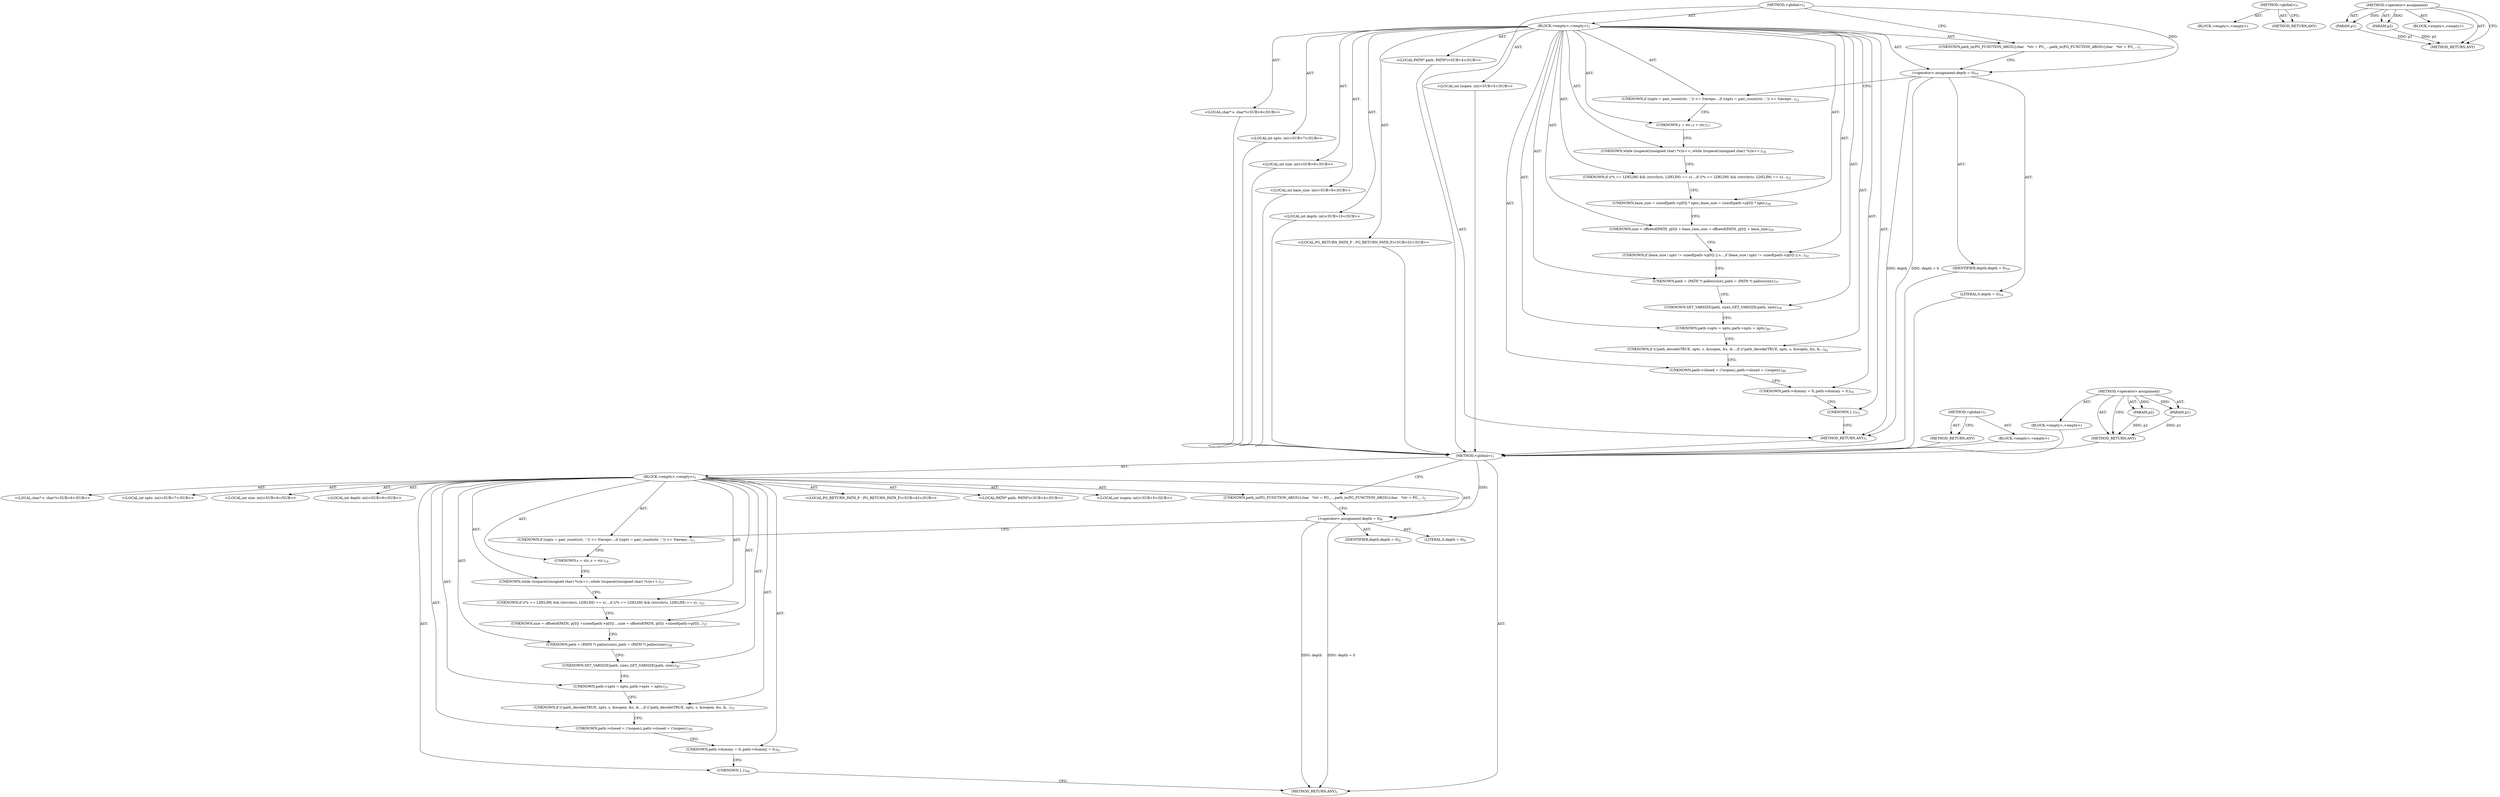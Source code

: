 digraph "&lt;operator&gt;.assignment" {
vulnerable_6 [label=<(METHOD,&lt;global&gt;)<SUB>1</SUB>>];
vulnerable_7 [label=<(BLOCK,&lt;empty&gt;,&lt;empty&gt;)<SUB>1</SUB>>];
vulnerable_8 [label=<(UNKNOWN,path_in(PG_FUNCTION_ARGS)
{
	char	   *str = PG_...,path_in(PG_FUNCTION_ARGS)
{
	char	   *str = PG_...)<SUB>1</SUB>>];
vulnerable_9 [label="<(LOCAL,PATH* path: PATH*)<SUB>4</SUB>>"];
vulnerable_10 [label="<(LOCAL,int isopen: int)<SUB>5</SUB>>"];
vulnerable_11 [label="<(LOCAL,char* s: char*)<SUB>6</SUB>>"];
vulnerable_12 [label="<(LOCAL,int npts: int)<SUB>7</SUB>>"];
vulnerable_13 [label="<(LOCAL,int size: int)<SUB>8</SUB>>"];
vulnerable_14 [label="<(LOCAL,int depth: int)<SUB>9</SUB>>"];
vulnerable_15 [label=<(&lt;operator&gt;.assignment,depth = 0)<SUB>9</SUB>>];
vulnerable_16 [label=<(IDENTIFIER,depth,depth = 0)<SUB>9</SUB>>];
vulnerable_17 [label=<(LITERAL,0,depth = 0)<SUB>9</SUB>>];
vulnerable_18 [label=<(UNKNOWN,if ((npts = pair_count(str, ',')) &lt;= 0)
		erepo...,if ((npts = pair_count(str, ',')) &lt;= 0)
		erepo...)<SUB>11</SUB>>];
vulnerable_19 [label=<(UNKNOWN,s = str;,s = str;)<SUB>16</SUB>>];
vulnerable_20 [label=<(UNKNOWN,while (isspace((unsigned char) *s))
		s++;,while (isspace((unsigned char) *s))
		s++;)<SUB>17</SUB>>];
vulnerable_21 [label=<(UNKNOWN,if ((*s == LDELIM) &amp;&amp; (strrchr(s, LDELIM) == s)...,if ((*s == LDELIM) &amp;&amp; (strrchr(s, LDELIM) == s)...)<SUB>21</SUB>>];
vulnerable_22 [label=<(UNKNOWN,size = offsetof(PATH, p[0]) +sizeof(path-&gt;p[0])...,size = offsetof(PATH, p[0]) +sizeof(path-&gt;p[0])...)<SUB>27</SUB>>];
vulnerable_23 [label=<(UNKNOWN,path = (PATH *) palloc(size);,path = (PATH *) palloc(size);)<SUB>28</SUB>>];
vulnerable_24 [label=<(UNKNOWN,SET_VARSIZE(path, size);,SET_VARSIZE(path, size);)<SUB>30</SUB>>];
vulnerable_25 [label=<(UNKNOWN,path-&gt;npts = npts;,path-&gt;npts = npts;)<SUB>31</SUB>>];
vulnerable_26 [label=<(UNKNOWN,if ((!path_decode(TRUE, npts, s, &amp;isopen, &amp;s, &amp;...,if ((!path_decode(TRUE, npts, s, &amp;isopen, &amp;s, &amp;...)<SUB>33</SUB>>];
vulnerable_27 [label=<(UNKNOWN,path-&gt;closed = (!isopen);,path-&gt;closed = (!isopen);)<SUB>39</SUB>>];
vulnerable_28 [label=<(UNKNOWN,path-&gt;dummy = 0;,path-&gt;dummy = 0;)<SUB>41</SUB>>];
vulnerable_29 [label="<(LOCAL,PG_RETURN_PATH_P : PG_RETURN_PATH_P)<SUB>43</SUB>>"];
vulnerable_30 [label=<(UNKNOWN,},})<SUB>44</SUB>>];
vulnerable_31 [label=<(METHOD_RETURN,ANY)<SUB>1</SUB>>];
vulnerable_44 [label=<(METHOD,&lt;global&gt;)<SUB>1</SUB>>];
vulnerable_45 [label=<(BLOCK,&lt;empty&gt;,&lt;empty&gt;)>];
vulnerable_46 [label=<(METHOD_RETURN,ANY)>];
vulnerable_50 [label=<(METHOD,&lt;operator&gt;.assignment)>];
vulnerable_51 [label=<(PARAM,p1)>];
vulnerable_52 [label=<(PARAM,p2)>];
vulnerable_53 [label=<(BLOCK,&lt;empty&gt;,&lt;empty&gt;)>];
vulnerable_54 [label=<(METHOD_RETURN,ANY)>];
fixed_6 [label=<(METHOD,&lt;global&gt;)<SUB>1</SUB>>];
fixed_7 [label=<(BLOCK,&lt;empty&gt;,&lt;empty&gt;)<SUB>1</SUB>>];
fixed_8 [label=<(UNKNOWN,path_in(PG_FUNCTION_ARGS)
{
	char	   *str = PG_...,path_in(PG_FUNCTION_ARGS)
{
	char	   *str = PG_...)<SUB>1</SUB>>];
fixed_9 [label="<(LOCAL,PATH* path: PATH*)<SUB>4</SUB>>"];
fixed_10 [label="<(LOCAL,int isopen: int)<SUB>5</SUB>>"];
fixed_11 [label="<(LOCAL,char* s: char*)<SUB>6</SUB>>"];
fixed_12 [label="<(LOCAL,int npts: int)<SUB>7</SUB>>"];
fixed_13 [label="<(LOCAL,int size: int)<SUB>8</SUB>>"];
fixed_14 [label="<(LOCAL,int base_size: int)<SUB>9</SUB>>"];
fixed_15 [label="<(LOCAL,int depth: int)<SUB>10</SUB>>"];
fixed_16 [label=<(&lt;operator&gt;.assignment,depth = 0)<SUB>10</SUB>>];
fixed_17 [label=<(IDENTIFIER,depth,depth = 0)<SUB>10</SUB>>];
fixed_18 [label=<(LITERAL,0,depth = 0)<SUB>10</SUB>>];
fixed_19 [label=<(UNKNOWN,if ((npts = pair_count(str, ',')) &lt;= 0)
		erepo...,if ((npts = pair_count(str, ',')) &lt;= 0)
		erepo...)<SUB>12</SUB>>];
fixed_20 [label=<(UNKNOWN,s = str;,s = str;)<SUB>17</SUB>>];
fixed_21 [label=<(UNKNOWN,while (isspace((unsigned char) *s))
		s++;,while (isspace((unsigned char) *s))
		s++;)<SUB>18</SUB>>];
fixed_22 [label=<(UNKNOWN,if ((*s == LDELIM) &amp;&amp; (strrchr(s, LDELIM) == s)...,if ((*s == LDELIM) &amp;&amp; (strrchr(s, LDELIM) == s)...)<SUB>22</SUB>>];
fixed_23 [label=<(UNKNOWN,base_size = sizeof(path-&gt;p[0]) * npts;,base_size = sizeof(path-&gt;p[0]) * npts;)<SUB>28</SUB>>];
fixed_24 [label=<(UNKNOWN,size = offsetof(PATH, p[0]) + base_size;,size = offsetof(PATH, p[0]) + base_size;)<SUB>29</SUB>>];
fixed_25 [label=<(UNKNOWN,if (base_size / npts != sizeof(path-&gt;p[0]) || s...,if (base_size / npts != sizeof(path-&gt;p[0]) || s...)<SUB>32</SUB>>];
fixed_26 [label=<(UNKNOWN,path = (PATH *) palloc(size);,path = (PATH *) palloc(size);)<SUB>37</SUB>>];
fixed_27 [label=<(UNKNOWN,SET_VARSIZE(path, size);,SET_VARSIZE(path, size);)<SUB>39</SUB>>];
fixed_28 [label=<(UNKNOWN,path-&gt;npts = npts;,path-&gt;npts = npts;)<SUB>40</SUB>>];
fixed_29 [label=<(UNKNOWN,if ((!path_decode(TRUE, npts, s, &amp;isopen, &amp;s, &amp;...,if ((!path_decode(TRUE, npts, s, &amp;isopen, &amp;s, &amp;...)<SUB>42</SUB>>];
fixed_30 [label=<(UNKNOWN,path-&gt;closed = (!isopen);,path-&gt;closed = (!isopen);)<SUB>48</SUB>>];
fixed_31 [label=<(UNKNOWN,path-&gt;dummy = 0;,path-&gt;dummy = 0;)<SUB>50</SUB>>];
fixed_32 [label="<(LOCAL,PG_RETURN_PATH_P : PG_RETURN_PATH_P)<SUB>52</SUB>>"];
fixed_33 [label=<(UNKNOWN,},})<SUB>53</SUB>>];
fixed_34 [label=<(METHOD_RETURN,ANY)<SUB>1</SUB>>];
fixed_47 [label=<(METHOD,&lt;global&gt;)<SUB>1</SUB>>];
fixed_48 [label=<(BLOCK,&lt;empty&gt;,&lt;empty&gt;)>];
fixed_49 [label=<(METHOD_RETURN,ANY)>];
fixed_53 [label=<(METHOD,&lt;operator&gt;.assignment)>];
fixed_54 [label=<(PARAM,p1)>];
fixed_55 [label=<(PARAM,p2)>];
fixed_56 [label=<(BLOCK,&lt;empty&gt;,&lt;empty&gt;)>];
fixed_57 [label=<(METHOD_RETURN,ANY)>];
vulnerable_6 -> vulnerable_7  [key=0, label="AST: "];
vulnerable_6 -> vulnerable_31  [key=0, label="AST: "];
vulnerable_6 -> vulnerable_8  [key=0, label="CFG: "];
vulnerable_6 -> vulnerable_15  [key=0, label="DDG: "];
vulnerable_7 -> vulnerable_8  [key=0, label="AST: "];
vulnerable_7 -> vulnerable_9  [key=0, label="AST: "];
vulnerable_7 -> vulnerable_10  [key=0, label="AST: "];
vulnerable_7 -> vulnerable_11  [key=0, label="AST: "];
vulnerable_7 -> vulnerable_12  [key=0, label="AST: "];
vulnerable_7 -> vulnerable_13  [key=0, label="AST: "];
vulnerable_7 -> vulnerable_14  [key=0, label="AST: "];
vulnerable_7 -> vulnerable_15  [key=0, label="AST: "];
vulnerable_7 -> vulnerable_18  [key=0, label="AST: "];
vulnerable_7 -> vulnerable_19  [key=0, label="AST: "];
vulnerable_7 -> vulnerable_20  [key=0, label="AST: "];
vulnerable_7 -> vulnerable_21  [key=0, label="AST: "];
vulnerable_7 -> vulnerable_22  [key=0, label="AST: "];
vulnerable_7 -> vulnerable_23  [key=0, label="AST: "];
vulnerable_7 -> vulnerable_24  [key=0, label="AST: "];
vulnerable_7 -> vulnerable_25  [key=0, label="AST: "];
vulnerable_7 -> vulnerable_26  [key=0, label="AST: "];
vulnerable_7 -> vulnerable_27  [key=0, label="AST: "];
vulnerable_7 -> vulnerable_28  [key=0, label="AST: "];
vulnerable_7 -> vulnerable_29  [key=0, label="AST: "];
vulnerable_7 -> vulnerable_30  [key=0, label="AST: "];
vulnerable_8 -> vulnerable_15  [key=0, label="CFG: "];
vulnerable_15 -> vulnerable_16  [key=0, label="AST: "];
vulnerable_15 -> vulnerable_17  [key=0, label="AST: "];
vulnerable_15 -> vulnerable_18  [key=0, label="CFG: "];
vulnerable_15 -> vulnerable_31  [key=0, label="DDG: depth"];
vulnerable_15 -> vulnerable_31  [key=1, label="DDG: depth = 0"];
vulnerable_18 -> vulnerable_19  [key=0, label="CFG: "];
vulnerable_19 -> vulnerable_20  [key=0, label="CFG: "];
vulnerable_20 -> vulnerable_21  [key=0, label="CFG: "];
vulnerable_21 -> vulnerable_22  [key=0, label="CFG: "];
vulnerable_22 -> vulnerable_23  [key=0, label="CFG: "];
vulnerable_23 -> vulnerable_24  [key=0, label="CFG: "];
vulnerable_24 -> vulnerable_25  [key=0, label="CFG: "];
vulnerable_25 -> vulnerable_26  [key=0, label="CFG: "];
vulnerable_26 -> vulnerable_27  [key=0, label="CFG: "];
vulnerable_27 -> vulnerable_28  [key=0, label="CFG: "];
vulnerable_28 -> vulnerable_30  [key=0, label="CFG: "];
vulnerable_30 -> vulnerable_31  [key=0, label="CFG: "];
vulnerable_44 -> vulnerable_45  [key=0, label="AST: "];
vulnerable_44 -> vulnerable_46  [key=0, label="AST: "];
vulnerable_44 -> vulnerable_46  [key=1, label="CFG: "];
vulnerable_50 -> vulnerable_51  [key=0, label="AST: "];
vulnerable_50 -> vulnerable_51  [key=1, label="DDG: "];
vulnerable_50 -> vulnerable_53  [key=0, label="AST: "];
vulnerable_50 -> vulnerable_52  [key=0, label="AST: "];
vulnerable_50 -> vulnerable_52  [key=1, label="DDG: "];
vulnerable_50 -> vulnerable_54  [key=0, label="AST: "];
vulnerable_50 -> vulnerable_54  [key=1, label="CFG: "];
vulnerable_51 -> vulnerable_54  [key=0, label="DDG: p1"];
vulnerable_52 -> vulnerable_54  [key=0, label="DDG: p2"];
fixed_6 -> fixed_7  [key=0, label="AST: "];
fixed_6 -> fixed_34  [key=0, label="AST: "];
fixed_6 -> fixed_8  [key=0, label="CFG: "];
fixed_6 -> fixed_16  [key=0, label="DDG: "];
fixed_7 -> fixed_8  [key=0, label="AST: "];
fixed_7 -> fixed_9  [key=0, label="AST: "];
fixed_7 -> fixed_10  [key=0, label="AST: "];
fixed_7 -> fixed_11  [key=0, label="AST: "];
fixed_7 -> fixed_12  [key=0, label="AST: "];
fixed_7 -> fixed_13  [key=0, label="AST: "];
fixed_7 -> fixed_14  [key=0, label="AST: "];
fixed_7 -> fixed_15  [key=0, label="AST: "];
fixed_7 -> fixed_16  [key=0, label="AST: "];
fixed_7 -> fixed_19  [key=0, label="AST: "];
fixed_7 -> fixed_20  [key=0, label="AST: "];
fixed_7 -> fixed_21  [key=0, label="AST: "];
fixed_7 -> fixed_22  [key=0, label="AST: "];
fixed_7 -> fixed_23  [key=0, label="AST: "];
fixed_7 -> fixed_24  [key=0, label="AST: "];
fixed_7 -> fixed_25  [key=0, label="AST: "];
fixed_7 -> fixed_26  [key=0, label="AST: "];
fixed_7 -> fixed_27  [key=0, label="AST: "];
fixed_7 -> fixed_28  [key=0, label="AST: "];
fixed_7 -> fixed_29  [key=0, label="AST: "];
fixed_7 -> fixed_30  [key=0, label="AST: "];
fixed_7 -> fixed_31  [key=0, label="AST: "];
fixed_7 -> fixed_32  [key=0, label="AST: "];
fixed_7 -> fixed_33  [key=0, label="AST: "];
fixed_8 -> fixed_16  [key=0, label="CFG: "];
fixed_9 -> vulnerable_6  [key=0];
fixed_10 -> vulnerable_6  [key=0];
fixed_11 -> vulnerable_6  [key=0];
fixed_12 -> vulnerable_6  [key=0];
fixed_13 -> vulnerable_6  [key=0];
fixed_14 -> vulnerable_6  [key=0];
fixed_15 -> vulnerable_6  [key=0];
fixed_16 -> fixed_17  [key=0, label="AST: "];
fixed_16 -> fixed_18  [key=0, label="AST: "];
fixed_16 -> fixed_19  [key=0, label="CFG: "];
fixed_16 -> fixed_34  [key=0, label="DDG: depth"];
fixed_16 -> fixed_34  [key=1, label="DDG: depth = 0"];
fixed_17 -> vulnerable_6  [key=0];
fixed_18 -> vulnerable_6  [key=0];
fixed_19 -> fixed_20  [key=0, label="CFG: "];
fixed_20 -> fixed_21  [key=0, label="CFG: "];
fixed_21 -> fixed_22  [key=0, label="CFG: "];
fixed_22 -> fixed_23  [key=0, label="CFG: "];
fixed_23 -> fixed_24  [key=0, label="CFG: "];
fixed_24 -> fixed_25  [key=0, label="CFG: "];
fixed_25 -> fixed_26  [key=0, label="CFG: "];
fixed_26 -> fixed_27  [key=0, label="CFG: "];
fixed_27 -> fixed_28  [key=0, label="CFG: "];
fixed_28 -> fixed_29  [key=0, label="CFG: "];
fixed_29 -> fixed_30  [key=0, label="CFG: "];
fixed_30 -> fixed_31  [key=0, label="CFG: "];
fixed_31 -> fixed_33  [key=0, label="CFG: "];
fixed_32 -> vulnerable_6  [key=0];
fixed_33 -> fixed_34  [key=0, label="CFG: "];
fixed_34 -> vulnerable_6  [key=0];
fixed_47 -> fixed_48  [key=0, label="AST: "];
fixed_47 -> fixed_49  [key=0, label="AST: "];
fixed_47 -> fixed_49  [key=1, label="CFG: "];
fixed_48 -> vulnerable_6  [key=0];
fixed_49 -> vulnerable_6  [key=0];
fixed_53 -> fixed_54  [key=0, label="AST: "];
fixed_53 -> fixed_54  [key=1, label="DDG: "];
fixed_53 -> fixed_56  [key=0, label="AST: "];
fixed_53 -> fixed_55  [key=0, label="AST: "];
fixed_53 -> fixed_55  [key=1, label="DDG: "];
fixed_53 -> fixed_57  [key=0, label="AST: "];
fixed_53 -> fixed_57  [key=1, label="CFG: "];
fixed_54 -> fixed_57  [key=0, label="DDG: p1"];
fixed_55 -> fixed_57  [key=0, label="DDG: p2"];
fixed_56 -> vulnerable_6  [key=0];
fixed_57 -> vulnerable_6  [key=0];
}
